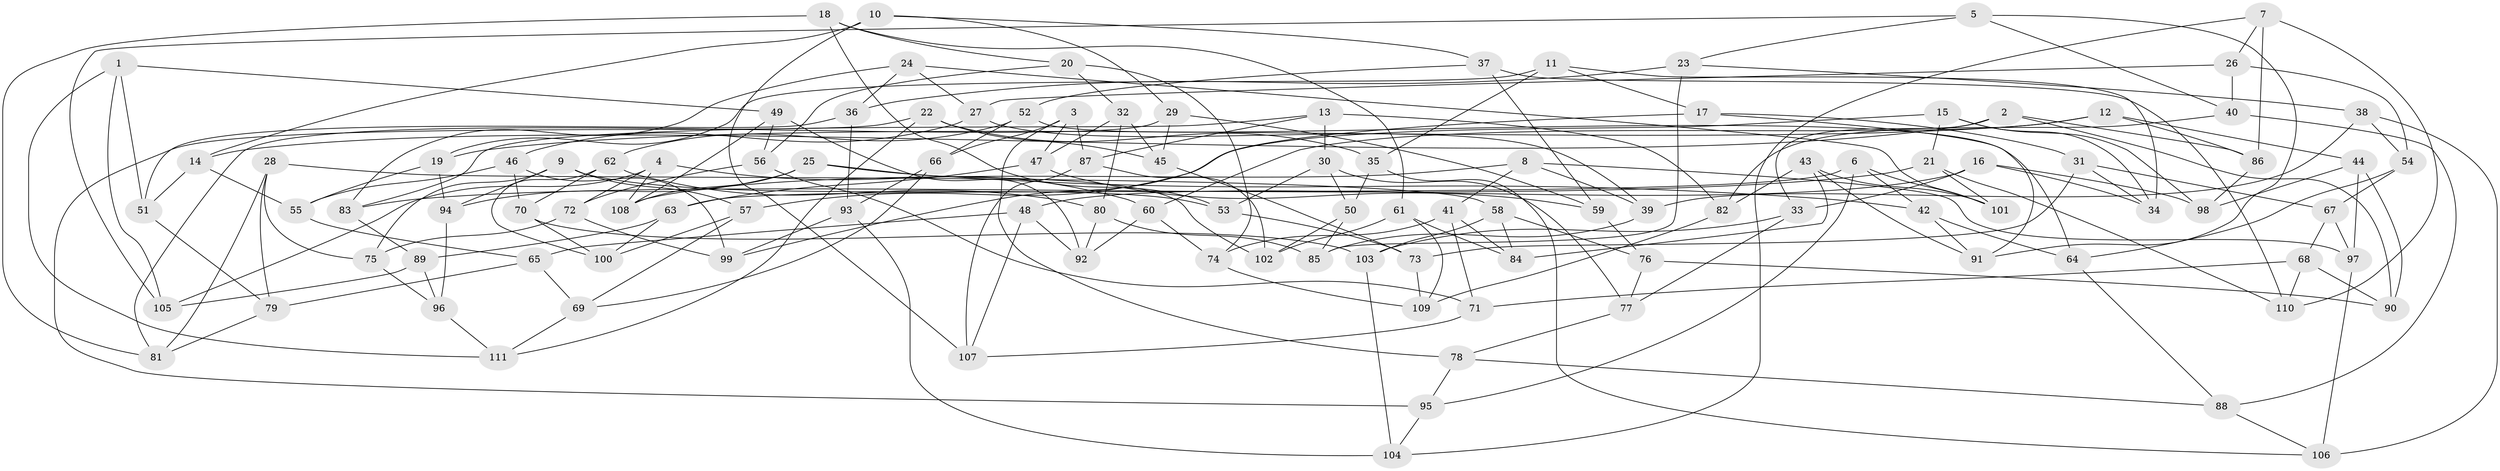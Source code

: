 // coarse degree distribution, {4: 0.43661971830985913, 6: 0.5352112676056338, 5: 0.028169014084507043}
// Generated by graph-tools (version 1.1) at 2025/42/03/06/25 10:42:25]
// undirected, 111 vertices, 222 edges
graph export_dot {
graph [start="1"]
  node [color=gray90,style=filled];
  1;
  2;
  3;
  4;
  5;
  6;
  7;
  8;
  9;
  10;
  11;
  12;
  13;
  14;
  15;
  16;
  17;
  18;
  19;
  20;
  21;
  22;
  23;
  24;
  25;
  26;
  27;
  28;
  29;
  30;
  31;
  32;
  33;
  34;
  35;
  36;
  37;
  38;
  39;
  40;
  41;
  42;
  43;
  44;
  45;
  46;
  47;
  48;
  49;
  50;
  51;
  52;
  53;
  54;
  55;
  56;
  57;
  58;
  59;
  60;
  61;
  62;
  63;
  64;
  65;
  66;
  67;
  68;
  69;
  70;
  71;
  72;
  73;
  74;
  75;
  76;
  77;
  78;
  79;
  80;
  81;
  82;
  83;
  84;
  85;
  86;
  87;
  88;
  89;
  90;
  91;
  92;
  93;
  94;
  95;
  96;
  97;
  98;
  99;
  100;
  101;
  102;
  103;
  104;
  105;
  106;
  107;
  108;
  109;
  110;
  111;
  1 -- 51;
  1 -- 49;
  1 -- 105;
  1 -- 111;
  2 -- 14;
  2 -- 33;
  2 -- 90;
  2 -- 86;
  3 -- 78;
  3 -- 47;
  3 -- 66;
  3 -- 87;
  4 -- 60;
  4 -- 108;
  4 -- 105;
  4 -- 72;
  5 -- 40;
  5 -- 23;
  5 -- 91;
  5 -- 105;
  6 -- 42;
  6 -- 101;
  6 -- 95;
  6 -- 63;
  7 -- 110;
  7 -- 86;
  7 -- 104;
  7 -- 26;
  8 -- 41;
  8 -- 97;
  8 -- 39;
  8 -- 108;
  9 -- 94;
  9 -- 57;
  9 -- 53;
  9 -- 75;
  10 -- 37;
  10 -- 29;
  10 -- 107;
  10 -- 14;
  11 -- 19;
  11 -- 35;
  11 -- 34;
  11 -- 17;
  12 -- 60;
  12 -- 44;
  12 -- 19;
  12 -- 86;
  13 -- 87;
  13 -- 82;
  13 -- 30;
  13 -- 83;
  14 -- 51;
  14 -- 55;
  15 -- 21;
  15 -- 98;
  15 -- 57;
  15 -- 34;
  16 -- 98;
  16 -- 33;
  16 -- 34;
  16 -- 48;
  17 -- 99;
  17 -- 31;
  17 -- 91;
  18 -- 81;
  18 -- 53;
  18 -- 61;
  18 -- 20;
  19 -- 55;
  19 -- 94;
  20 -- 32;
  20 -- 56;
  20 -- 74;
  21 -- 83;
  21 -- 101;
  21 -- 110;
  22 -- 45;
  22 -- 95;
  22 -- 35;
  22 -- 111;
  23 -- 38;
  23 -- 85;
  23 -- 36;
  24 -- 101;
  24 -- 83;
  24 -- 36;
  24 -- 27;
  25 -- 102;
  25 -- 42;
  25 -- 108;
  25 -- 94;
  26 -- 27;
  26 -- 40;
  26 -- 54;
  27 -- 46;
  27 -- 39;
  28 -- 75;
  28 -- 79;
  28 -- 81;
  28 -- 58;
  29 -- 59;
  29 -- 45;
  29 -- 81;
  30 -- 50;
  30 -- 77;
  30 -- 53;
  31 -- 73;
  31 -- 34;
  31 -- 67;
  32 -- 45;
  32 -- 80;
  32 -- 47;
  33 -- 77;
  33 -- 103;
  35 -- 106;
  35 -- 50;
  36 -- 93;
  36 -- 51;
  37 -- 110;
  37 -- 52;
  37 -- 59;
  38 -- 106;
  38 -- 39;
  38 -- 54;
  39 -- 85;
  40 -- 88;
  40 -- 82;
  41 -- 84;
  41 -- 74;
  41 -- 71;
  42 -- 64;
  42 -- 91;
  43 -- 84;
  43 -- 91;
  43 -- 82;
  43 -- 101;
  44 -- 90;
  44 -- 97;
  44 -- 98;
  45 -- 73;
  46 -- 99;
  46 -- 55;
  46 -- 70;
  47 -- 59;
  47 -- 63;
  48 -- 65;
  48 -- 107;
  48 -- 92;
  49 -- 92;
  49 -- 108;
  49 -- 56;
  50 -- 102;
  50 -- 85;
  51 -- 79;
  52 -- 62;
  52 -- 66;
  52 -- 64;
  53 -- 73;
  54 -- 67;
  54 -- 64;
  55 -- 65;
  56 -- 71;
  56 -- 72;
  57 -- 100;
  57 -- 69;
  58 -- 76;
  58 -- 84;
  58 -- 103;
  59 -- 76;
  60 -- 92;
  60 -- 74;
  61 -- 109;
  61 -- 84;
  61 -- 102;
  62 -- 80;
  62 -- 100;
  62 -- 70;
  63 -- 100;
  63 -- 89;
  64 -- 88;
  65 -- 69;
  65 -- 79;
  66 -- 69;
  66 -- 93;
  67 -- 97;
  67 -- 68;
  68 -- 90;
  68 -- 110;
  68 -- 71;
  69 -- 111;
  70 -- 100;
  70 -- 103;
  71 -- 107;
  72 -- 75;
  72 -- 99;
  73 -- 109;
  74 -- 109;
  75 -- 96;
  76 -- 77;
  76 -- 90;
  77 -- 78;
  78 -- 95;
  78 -- 88;
  79 -- 81;
  80 -- 85;
  80 -- 92;
  82 -- 109;
  83 -- 89;
  86 -- 98;
  87 -- 107;
  87 -- 102;
  88 -- 106;
  89 -- 105;
  89 -- 96;
  93 -- 104;
  93 -- 99;
  94 -- 96;
  95 -- 104;
  96 -- 111;
  97 -- 106;
  103 -- 104;
}
